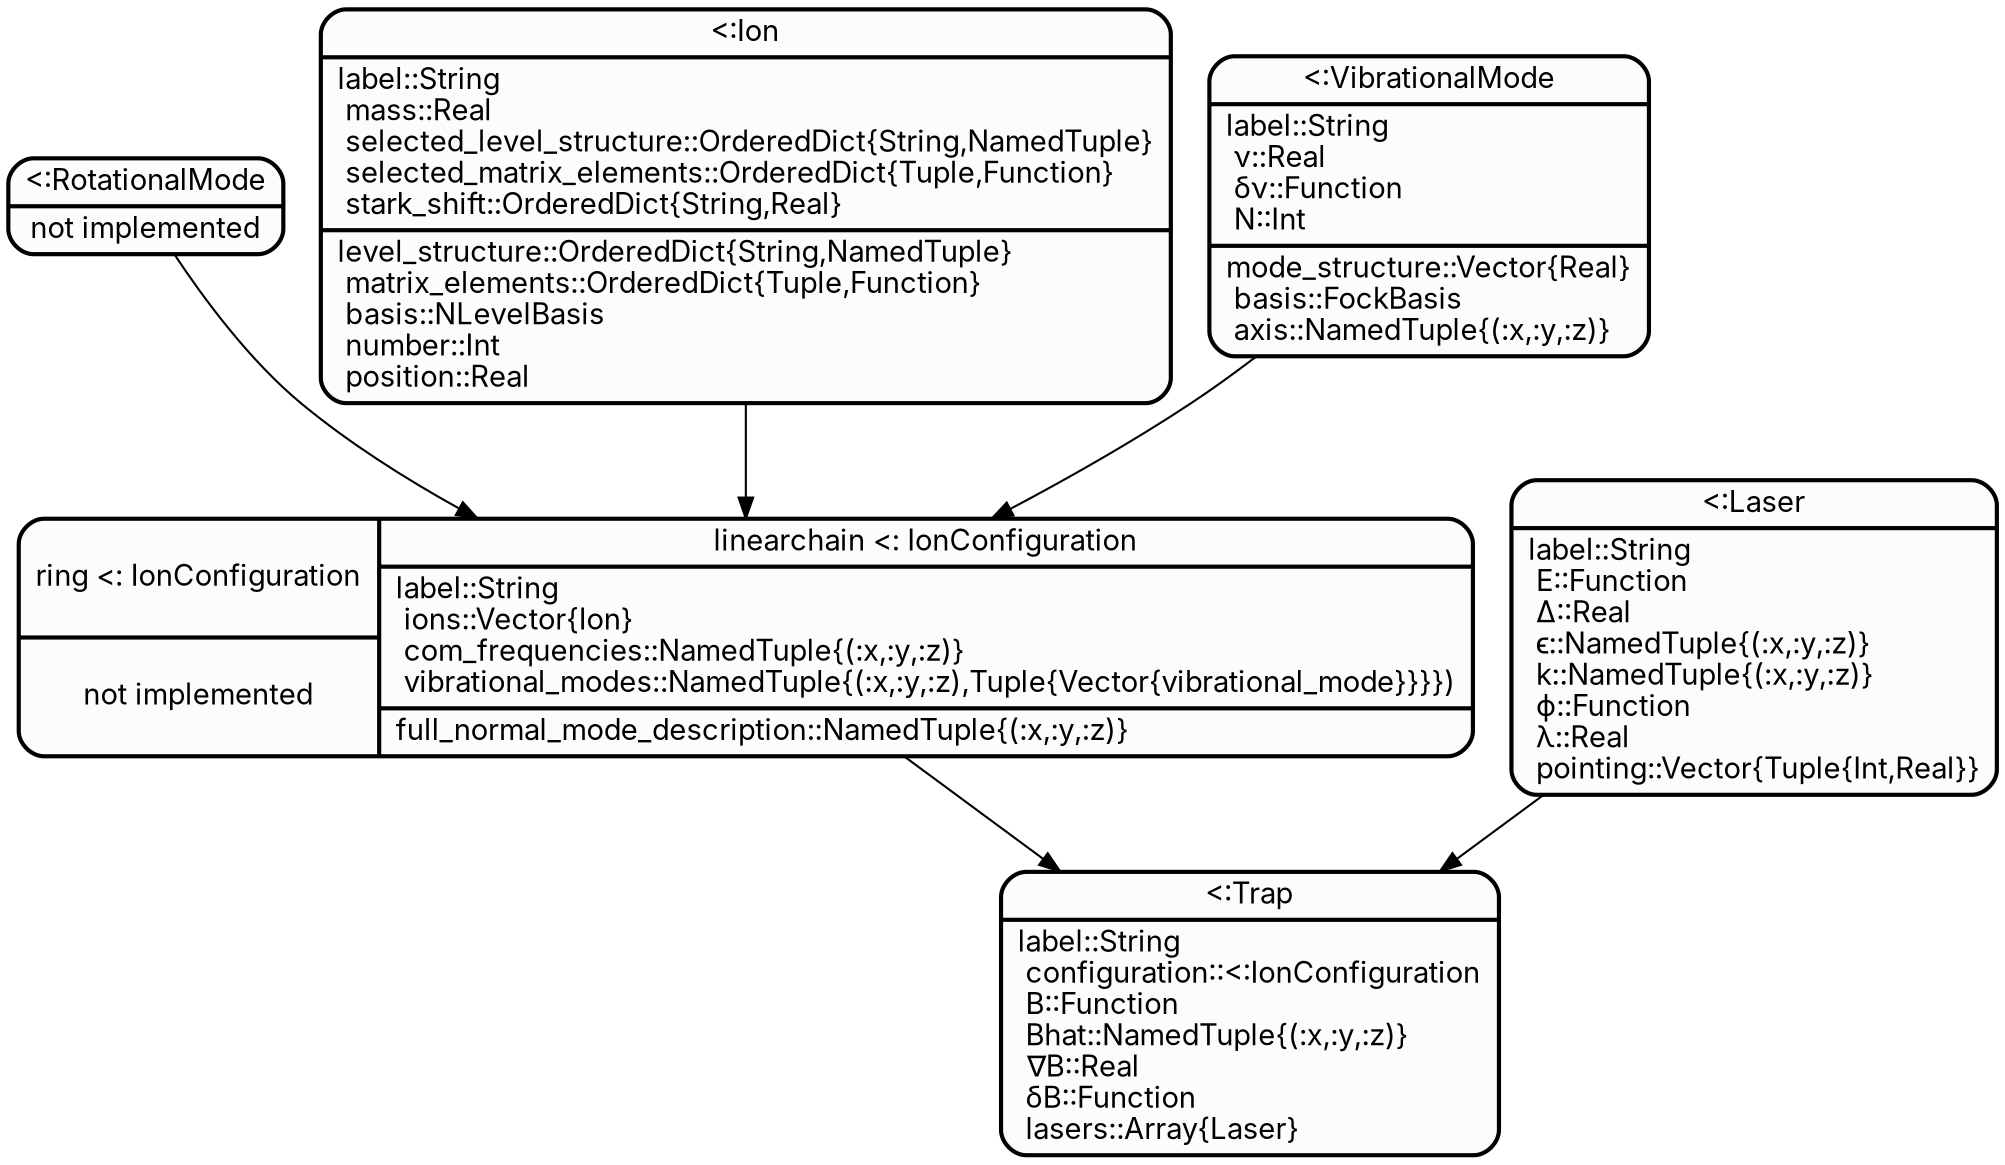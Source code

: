 digraph {
outputorder=edgesfirst
bgcolor=transparent

// Default node attributes
node [
  style="filled,bold,rounded"
  fontname=Inter
  fillcolor = "grey99"
  shape=record
]

// Edges
RotationalMode -> IonConfiguration
Ion -> IonConfiguration
VibrationalMode -> IonConfiguration
IonConfiguration -> Trap
Lasers -> Trap

// Node attributes
Ion [
    label="{\<:Ion|\
    label::String\l\
    mass::Real\l\
    selected_level_structure::OrderedDict\{String,NamedTuple\}\l\
    selected_matrix_elements::OrderedDict\{Tuple,Function\}\l\
    stark_shift::OrderedDict\{String,Real\}\l\
    |level_structure::OrderedDict\{String,NamedTuple\}\l\
    matrix_elements::OrderedDict\{Tuple,Function\}\l\
    basis::NLevelBasis\l\
    number::Int\l\
    position::Real\l}"
]

IonConfiguration [
    label="{ring \<: IonConfiguration | not implemented}\
    |{linearchain \<: IonConfiguration|\
    label::String\l\
    ions::Vector\{Ion\}\l\
    com_frequencies::NamedTuple\{(:x,:y,:z)\}\l\
    vibrational_modes::NamedTuple\{(:x,:y,:z),Tuple\{Vector\{vibrational_mode\}\}\}\})\l\
    |full_normal_mode_description::NamedTuple\{(:x,:y,:z)\}\l }"
]

Trap [
    label="{\<:Trap|\
    label::String\l\
    configuration::\<:IonConfiguration\l\
    B::Function\l\
    Bhat::NamedTuple\{(:x,:y,:z)\}\l\
    ∇B::Real\l\
    δB::Function\l\
    lasers::Array\{Laser\}\l }"
]

Lasers [
    label="{\<:Laser|\
    label::String\l\
    E::Function\l\
    Δ::Real\l\
    ϵ::NamedTuple\{(:x,:y,:z)\}\l\
    k::NamedTuple\{(:x,:y,:z)\}\l\
    ϕ::Function\l\
    λ::Real\l\
    pointing::Vector\{Tuple\{Int,Real\}\}\l}"
]
VibrationalMode [ 
    label="{\<:VibrationalMode|\
    label::String\l\
    ν::Real\l\
    δν::Function\l\
    N::Int\l\
    |mode_structure::Vector\{Real\}\l\
    basis::FockBasis\l\
    axis::NamedTuple\{(:x,:y,:z)\}\l}"
]

RotationalMode [
    label="{\<:RotationalMode|\
    not implemented}"
]

} // diagraph